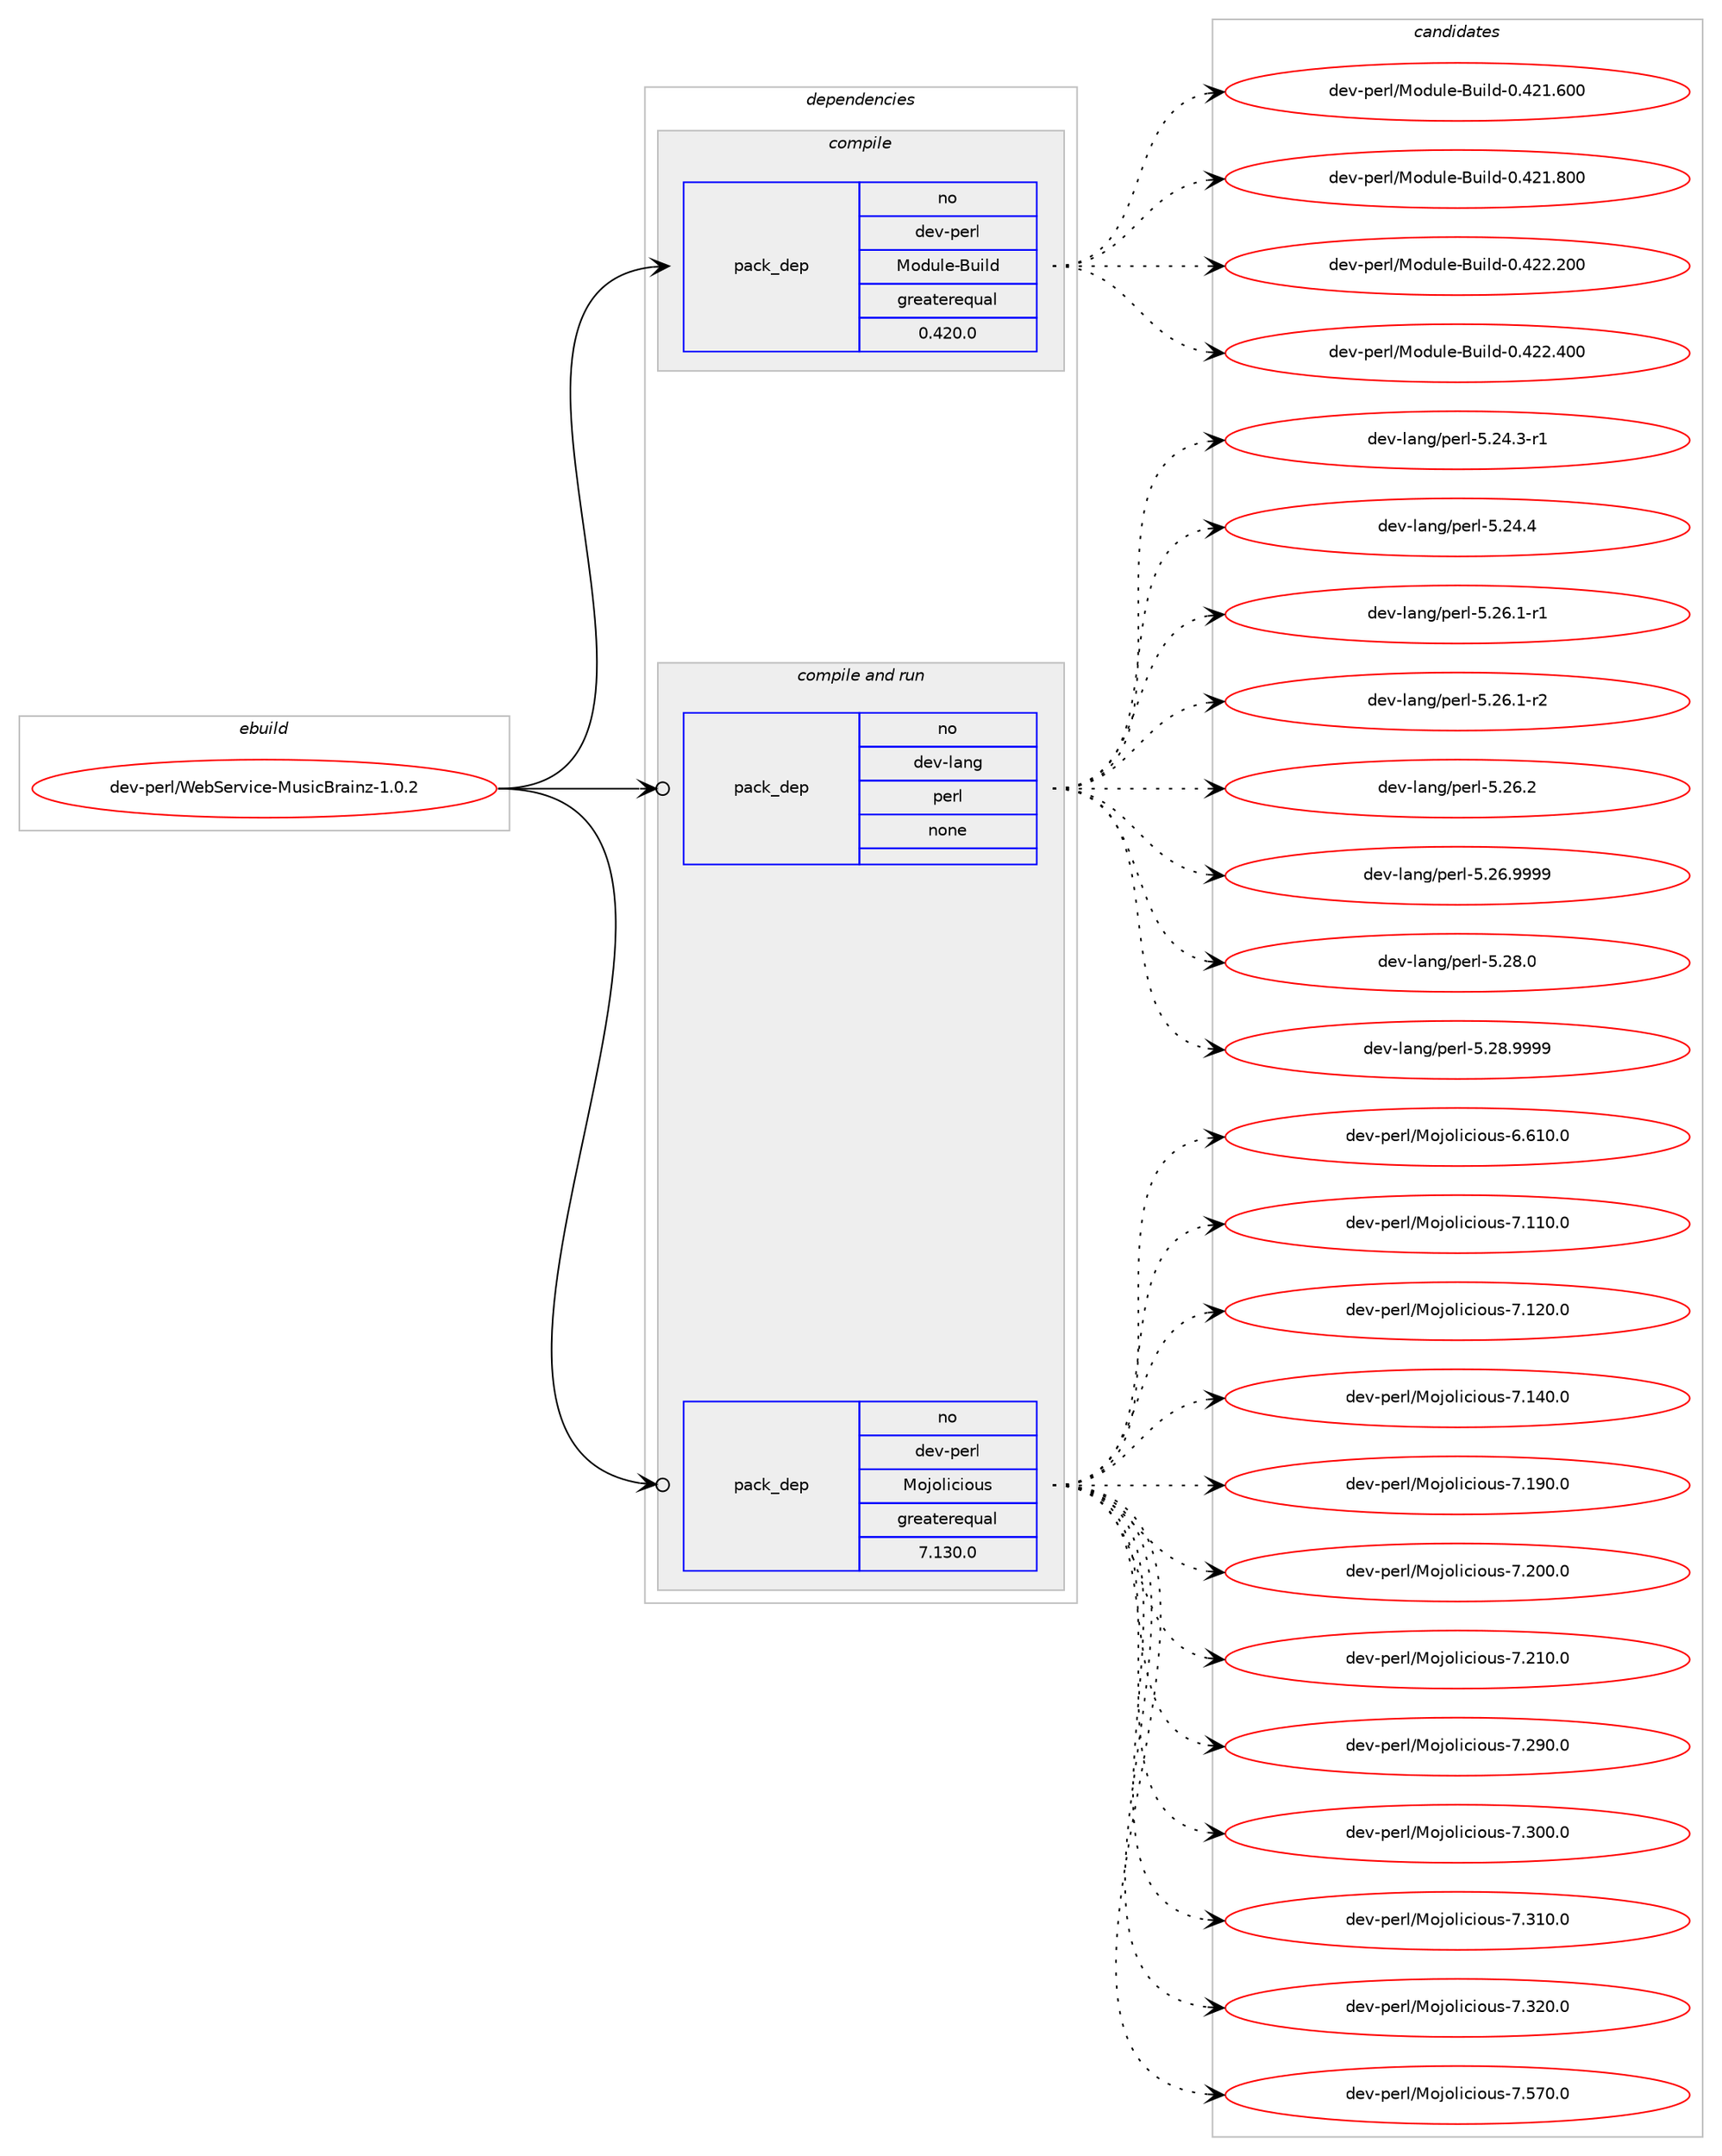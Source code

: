 digraph prolog {

# *************
# Graph options
# *************

newrank=true;
concentrate=true;
compound=true;
graph [rankdir=LR,fontname=Helvetica,fontsize=10,ranksep=1.5];#, ranksep=2.5, nodesep=0.2];
edge  [arrowhead=vee];
node  [fontname=Helvetica,fontsize=10];

# **********
# The ebuild
# **********

subgraph cluster_leftcol {
color=gray;
rank=same;
label=<<i>ebuild</i>>;
id [label="dev-perl/WebService-MusicBrainz-1.0.2", color=red, width=4, href="../dev-perl/WebService-MusicBrainz-1.0.2.svg"];
}

# ****************
# The dependencies
# ****************

subgraph cluster_midcol {
color=gray;
label=<<i>dependencies</i>>;
subgraph cluster_compile {
fillcolor="#eeeeee";
style=filled;
label=<<i>compile</i>>;
subgraph pack998859 {
dependency1391018 [label=<<TABLE BORDER="0" CELLBORDER="1" CELLSPACING="0" CELLPADDING="4" WIDTH="220"><TR><TD ROWSPAN="6" CELLPADDING="30">pack_dep</TD></TR><TR><TD WIDTH="110">no</TD></TR><TR><TD>dev-perl</TD></TR><TR><TD>Module-Build</TD></TR><TR><TD>greaterequal</TD></TR><TR><TD>0.420.0</TD></TR></TABLE>>, shape=none, color=blue];
}
id:e -> dependency1391018:w [weight=20,style="solid",arrowhead="vee"];
}
subgraph cluster_compileandrun {
fillcolor="#eeeeee";
style=filled;
label=<<i>compile and run</i>>;
subgraph pack998860 {
dependency1391019 [label=<<TABLE BORDER="0" CELLBORDER="1" CELLSPACING="0" CELLPADDING="4" WIDTH="220"><TR><TD ROWSPAN="6" CELLPADDING="30">pack_dep</TD></TR><TR><TD WIDTH="110">no</TD></TR><TR><TD>dev-lang</TD></TR><TR><TD>perl</TD></TR><TR><TD>none</TD></TR><TR><TD></TD></TR></TABLE>>, shape=none, color=blue];
}
id:e -> dependency1391019:w [weight=20,style="solid",arrowhead="odotvee"];
subgraph pack998861 {
dependency1391020 [label=<<TABLE BORDER="0" CELLBORDER="1" CELLSPACING="0" CELLPADDING="4" WIDTH="220"><TR><TD ROWSPAN="6" CELLPADDING="30">pack_dep</TD></TR><TR><TD WIDTH="110">no</TD></TR><TR><TD>dev-perl</TD></TR><TR><TD>Mojolicious</TD></TR><TR><TD>greaterequal</TD></TR><TR><TD>7.130.0</TD></TR></TABLE>>, shape=none, color=blue];
}
id:e -> dependency1391020:w [weight=20,style="solid",arrowhead="odotvee"];
}
subgraph cluster_run {
fillcolor="#eeeeee";
style=filled;
label=<<i>run</i>>;
}
}

# **************
# The candidates
# **************

subgraph cluster_choices {
rank=same;
color=gray;
label=<<i>candidates</i>>;

subgraph choice998859 {
color=black;
nodesep=1;
choice100101118451121011141084777111100117108101456611710510810045484652504946544848 [label="dev-perl/Module-Build-0.421.600", color=red, width=4,href="../dev-perl/Module-Build-0.421.600.svg"];
choice100101118451121011141084777111100117108101456611710510810045484652504946564848 [label="dev-perl/Module-Build-0.421.800", color=red, width=4,href="../dev-perl/Module-Build-0.421.800.svg"];
choice100101118451121011141084777111100117108101456611710510810045484652505046504848 [label="dev-perl/Module-Build-0.422.200", color=red, width=4,href="../dev-perl/Module-Build-0.422.200.svg"];
choice100101118451121011141084777111100117108101456611710510810045484652505046524848 [label="dev-perl/Module-Build-0.422.400", color=red, width=4,href="../dev-perl/Module-Build-0.422.400.svg"];
dependency1391018:e -> choice100101118451121011141084777111100117108101456611710510810045484652504946544848:w [style=dotted,weight="100"];
dependency1391018:e -> choice100101118451121011141084777111100117108101456611710510810045484652504946564848:w [style=dotted,weight="100"];
dependency1391018:e -> choice100101118451121011141084777111100117108101456611710510810045484652505046504848:w [style=dotted,weight="100"];
dependency1391018:e -> choice100101118451121011141084777111100117108101456611710510810045484652505046524848:w [style=dotted,weight="100"];
}
subgraph choice998860 {
color=black;
nodesep=1;
choice100101118451089711010347112101114108455346505246514511449 [label="dev-lang/perl-5.24.3-r1", color=red, width=4,href="../dev-lang/perl-5.24.3-r1.svg"];
choice10010111845108971101034711210111410845534650524652 [label="dev-lang/perl-5.24.4", color=red, width=4,href="../dev-lang/perl-5.24.4.svg"];
choice100101118451089711010347112101114108455346505446494511449 [label="dev-lang/perl-5.26.1-r1", color=red, width=4,href="../dev-lang/perl-5.26.1-r1.svg"];
choice100101118451089711010347112101114108455346505446494511450 [label="dev-lang/perl-5.26.1-r2", color=red, width=4,href="../dev-lang/perl-5.26.1-r2.svg"];
choice10010111845108971101034711210111410845534650544650 [label="dev-lang/perl-5.26.2", color=red, width=4,href="../dev-lang/perl-5.26.2.svg"];
choice10010111845108971101034711210111410845534650544657575757 [label="dev-lang/perl-5.26.9999", color=red, width=4,href="../dev-lang/perl-5.26.9999.svg"];
choice10010111845108971101034711210111410845534650564648 [label="dev-lang/perl-5.28.0", color=red, width=4,href="../dev-lang/perl-5.28.0.svg"];
choice10010111845108971101034711210111410845534650564657575757 [label="dev-lang/perl-5.28.9999", color=red, width=4,href="../dev-lang/perl-5.28.9999.svg"];
dependency1391019:e -> choice100101118451089711010347112101114108455346505246514511449:w [style=dotted,weight="100"];
dependency1391019:e -> choice10010111845108971101034711210111410845534650524652:w [style=dotted,weight="100"];
dependency1391019:e -> choice100101118451089711010347112101114108455346505446494511449:w [style=dotted,weight="100"];
dependency1391019:e -> choice100101118451089711010347112101114108455346505446494511450:w [style=dotted,weight="100"];
dependency1391019:e -> choice10010111845108971101034711210111410845534650544650:w [style=dotted,weight="100"];
dependency1391019:e -> choice10010111845108971101034711210111410845534650544657575757:w [style=dotted,weight="100"];
dependency1391019:e -> choice10010111845108971101034711210111410845534650564648:w [style=dotted,weight="100"];
dependency1391019:e -> choice10010111845108971101034711210111410845534650564657575757:w [style=dotted,weight="100"];
}
subgraph choice998861 {
color=black;
nodesep=1;
choice100101118451121011141084777111106111108105991051111171154554465449484648 [label="dev-perl/Mojolicious-6.610.0", color=red, width=4,href="../dev-perl/Mojolicious-6.610.0.svg"];
choice100101118451121011141084777111106111108105991051111171154555464949484648 [label="dev-perl/Mojolicious-7.110.0", color=red, width=4,href="../dev-perl/Mojolicious-7.110.0.svg"];
choice100101118451121011141084777111106111108105991051111171154555464950484648 [label="dev-perl/Mojolicious-7.120.0", color=red, width=4,href="../dev-perl/Mojolicious-7.120.0.svg"];
choice100101118451121011141084777111106111108105991051111171154555464952484648 [label="dev-perl/Mojolicious-7.140.0", color=red, width=4,href="../dev-perl/Mojolicious-7.140.0.svg"];
choice100101118451121011141084777111106111108105991051111171154555464957484648 [label="dev-perl/Mojolicious-7.190.0", color=red, width=4,href="../dev-perl/Mojolicious-7.190.0.svg"];
choice100101118451121011141084777111106111108105991051111171154555465048484648 [label="dev-perl/Mojolicious-7.200.0", color=red, width=4,href="../dev-perl/Mojolicious-7.200.0.svg"];
choice100101118451121011141084777111106111108105991051111171154555465049484648 [label="dev-perl/Mojolicious-7.210.0", color=red, width=4,href="../dev-perl/Mojolicious-7.210.0.svg"];
choice100101118451121011141084777111106111108105991051111171154555465057484648 [label="dev-perl/Mojolicious-7.290.0", color=red, width=4,href="../dev-perl/Mojolicious-7.290.0.svg"];
choice100101118451121011141084777111106111108105991051111171154555465148484648 [label="dev-perl/Mojolicious-7.300.0", color=red, width=4,href="../dev-perl/Mojolicious-7.300.0.svg"];
choice100101118451121011141084777111106111108105991051111171154555465149484648 [label="dev-perl/Mojolicious-7.310.0", color=red, width=4,href="../dev-perl/Mojolicious-7.310.0.svg"];
choice100101118451121011141084777111106111108105991051111171154555465150484648 [label="dev-perl/Mojolicious-7.320.0", color=red, width=4,href="../dev-perl/Mojolicious-7.320.0.svg"];
choice100101118451121011141084777111106111108105991051111171154555465355484648 [label="dev-perl/Mojolicious-7.570.0", color=red, width=4,href="../dev-perl/Mojolicious-7.570.0.svg"];
dependency1391020:e -> choice100101118451121011141084777111106111108105991051111171154554465449484648:w [style=dotted,weight="100"];
dependency1391020:e -> choice100101118451121011141084777111106111108105991051111171154555464949484648:w [style=dotted,weight="100"];
dependency1391020:e -> choice100101118451121011141084777111106111108105991051111171154555464950484648:w [style=dotted,weight="100"];
dependency1391020:e -> choice100101118451121011141084777111106111108105991051111171154555464952484648:w [style=dotted,weight="100"];
dependency1391020:e -> choice100101118451121011141084777111106111108105991051111171154555464957484648:w [style=dotted,weight="100"];
dependency1391020:e -> choice100101118451121011141084777111106111108105991051111171154555465048484648:w [style=dotted,weight="100"];
dependency1391020:e -> choice100101118451121011141084777111106111108105991051111171154555465049484648:w [style=dotted,weight="100"];
dependency1391020:e -> choice100101118451121011141084777111106111108105991051111171154555465057484648:w [style=dotted,weight="100"];
dependency1391020:e -> choice100101118451121011141084777111106111108105991051111171154555465148484648:w [style=dotted,weight="100"];
dependency1391020:e -> choice100101118451121011141084777111106111108105991051111171154555465149484648:w [style=dotted,weight="100"];
dependency1391020:e -> choice100101118451121011141084777111106111108105991051111171154555465150484648:w [style=dotted,weight="100"];
dependency1391020:e -> choice100101118451121011141084777111106111108105991051111171154555465355484648:w [style=dotted,weight="100"];
}
}

}
